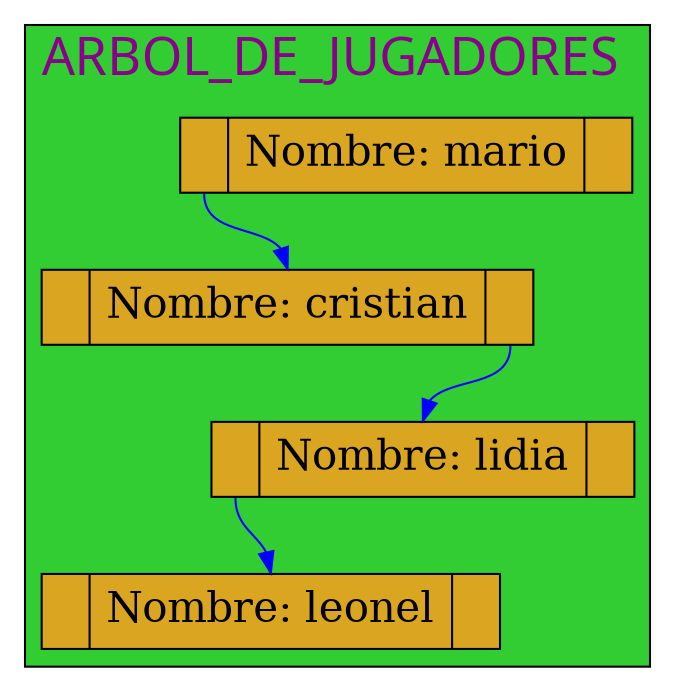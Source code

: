 digraph ArbolBB{
subgraph cluster_1 {

label= "ARBOL_DE_JUGADORES ";
labelloc=t;
fontcolor=magenta4;
fontname=algerian
fontsize=25;
style=filled;
fillcolor=limegreen;
node[shape=record,height=0.5 style=filled fontcolor=black fillcolor=goldenrod fontsize=20 ];


25770483984[label="<f0> |<f1>Nombre: mario |<f2> " ]; 
25770484544[label="<f0> |<f1>Nombre: cristian |<f2>" ]
25770483200[label="<f0> |<f1>Nombre: lidia |<f2>" ]
25770483200[label="<f0> |<f1>Nombre: lidia |<f2>" ]
25770489424[label="<f0> |<f1>Nombre: leonel |<f2>" ]
25770489424[label="<f0> |<f1>Nombre: leonel |<f2>" ]
25770489424[label="<f0> |<f1>Nombre: leonel |<f2>" ]

25770483984:f0->25770484544:f1 [color=blue]
25770484544:f2->25770483200:f1 [color=blue ]
25770483200:f0->25770489424:f1 [color=blue]

 }

 }